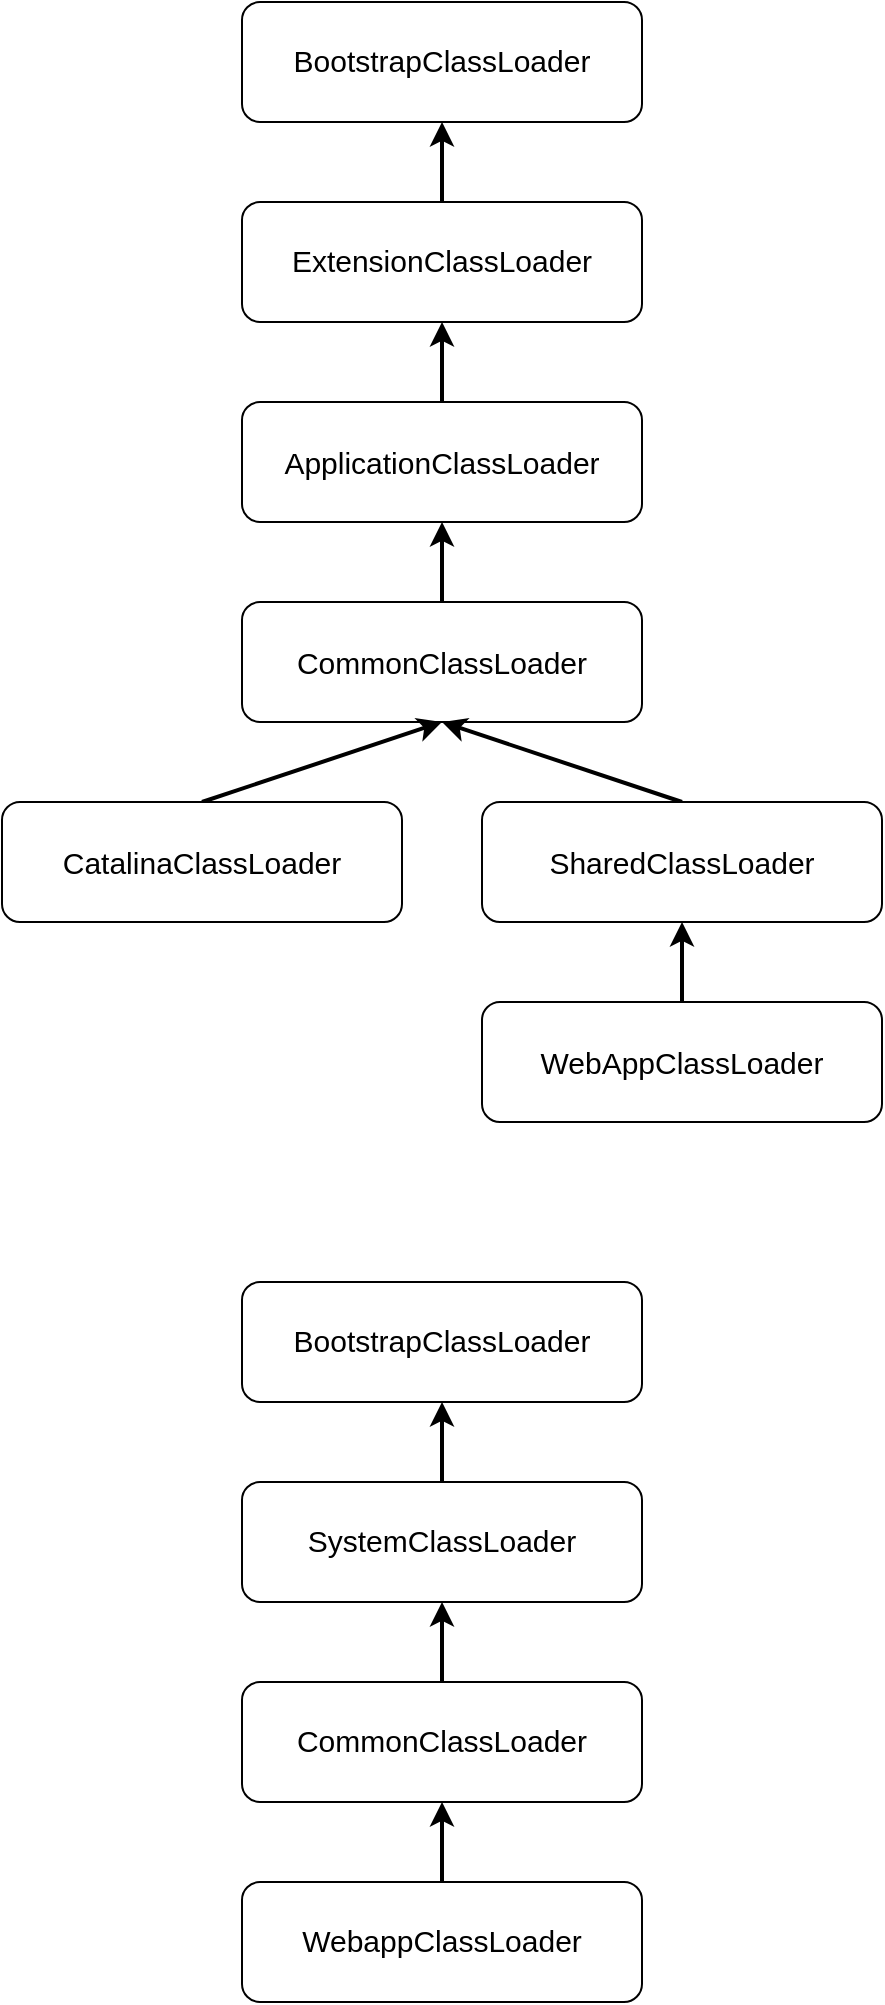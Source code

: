 <mxfile version="17.5.0" type="github">
  <diagram id="LC-mlayZsyrtB2Zl-kx3" name="Page-1">
    <mxGraphModel dx="1038" dy="547" grid="1" gridSize="10" guides="1" tooltips="1" connect="1" arrows="1" fold="1" page="1" pageScale="1" pageWidth="827" pageHeight="1169" math="0" shadow="0">
      <root>
        <mxCell id="0" />
        <mxCell id="1" parent="0" />
        <mxCell id="vT2fOAS-BkIauPyiovnA-1" value="" style="edgeStyle=orthogonalEdgeStyle;rounded=0;orthogonalLoop=1;jettySize=auto;html=1;strokeWidth=2;fontSize=15;" parent="1" source="vT2fOAS-BkIauPyiovnA-4" target="vT2fOAS-BkIauPyiovnA-2" edge="1">
          <mxGeometry relative="1" as="geometry" />
        </mxCell>
        <mxCell id="vT2fOAS-BkIauPyiovnA-2" value="&lt;p style=&quot;line-height: 1.5&quot;&gt;BootstrapClassLoader&lt;/p&gt;" style="rounded=1;whiteSpace=wrap;html=1;fontSize=15;" parent="1" vertex="1">
          <mxGeometry x="240" y="40" width="200" height="60" as="geometry" />
        </mxCell>
        <mxCell id="vT2fOAS-BkIauPyiovnA-3" value="" style="edgeStyle=orthogonalEdgeStyle;rounded=0;orthogonalLoop=1;jettySize=auto;html=1;strokeWidth=2;fontSize=15;exitX=0.5;exitY=0;exitDx=0;exitDy=0;" parent="1" source="vT2fOAS-BkIauPyiovnA-7" target="vT2fOAS-BkIauPyiovnA-4" edge="1">
          <mxGeometry relative="1" as="geometry" />
        </mxCell>
        <mxCell id="vT2fOAS-BkIauPyiovnA-4" value="&lt;p style=&quot;line-height: 1.5&quot;&gt;ExtensionClassLoader&lt;/p&gt;" style="rounded=1;whiteSpace=wrap;html=1;fontSize=15;" parent="1" vertex="1">
          <mxGeometry x="240" y="140" width="200" height="60" as="geometry" />
        </mxCell>
        <mxCell id="vT2fOAS-BkIauPyiovnA-7" value="ApplicationClassLoader" style="rounded=1;whiteSpace=wrap;html=1;fontSize=15;" parent="1" vertex="1">
          <mxGeometry x="240" y="240" width="200" height="60" as="geometry" />
        </mxCell>
        <mxCell id="vT2fOAS-BkIauPyiovnA-11" value="" style="edgeStyle=orthogonalEdgeStyle;rounded=0;orthogonalLoop=1;jettySize=auto;html=1;strokeWidth=2;" parent="1" source="vT2fOAS-BkIauPyiovnA-10" target="vT2fOAS-BkIauPyiovnA-7" edge="1">
          <mxGeometry relative="1" as="geometry" />
        </mxCell>
        <mxCell id="vT2fOAS-BkIauPyiovnA-10" value="CommonClassLoader" style="rounded=1;whiteSpace=wrap;html=1;fontSize=15;" parent="1" vertex="1">
          <mxGeometry x="240" y="340" width="200" height="60" as="geometry" />
        </mxCell>
        <mxCell id="vT2fOAS-BkIauPyiovnA-16" style="rounded=0;orthogonalLoop=1;jettySize=auto;html=1;strokeWidth=2;entryX=0.5;entryY=1;entryDx=0;entryDy=0;exitX=0.5;exitY=0;exitDx=0;exitDy=0;" parent="1" source="vT2fOAS-BkIauPyiovnA-12" target="vT2fOAS-BkIauPyiovnA-10" edge="1">
          <mxGeometry relative="1" as="geometry" />
        </mxCell>
        <mxCell id="vT2fOAS-BkIauPyiovnA-12" value="CatalinaClassLoader" style="rounded=1;whiteSpace=wrap;html=1;fontSize=15;" parent="1" vertex="1">
          <mxGeometry x="120" y="440" width="200" height="60" as="geometry" />
        </mxCell>
        <mxCell id="vT2fOAS-BkIauPyiovnA-17" style="edgeStyle=none;rounded=0;orthogonalLoop=1;jettySize=auto;html=1;entryX=0.5;entryY=1;entryDx=0;entryDy=0;strokeWidth=2;exitX=0.5;exitY=0;exitDx=0;exitDy=0;" parent="1" source="vT2fOAS-BkIauPyiovnA-13" target="vT2fOAS-BkIauPyiovnA-10" edge="1">
          <mxGeometry relative="1" as="geometry" />
        </mxCell>
        <mxCell id="vT2fOAS-BkIauPyiovnA-13" value="SharedClassLoader" style="rounded=1;whiteSpace=wrap;html=1;fontSize=15;" parent="1" vertex="1">
          <mxGeometry x="360" y="440" width="200" height="60" as="geometry" />
        </mxCell>
        <mxCell id="vT2fOAS-BkIauPyiovnA-18" style="edgeStyle=none;rounded=0;orthogonalLoop=1;jettySize=auto;html=1;entryX=0.5;entryY=1;entryDx=0;entryDy=0;strokeWidth=2;" parent="1" source="vT2fOAS-BkIauPyiovnA-14" target="vT2fOAS-BkIauPyiovnA-13" edge="1">
          <mxGeometry relative="1" as="geometry" />
        </mxCell>
        <mxCell id="vT2fOAS-BkIauPyiovnA-14" value="WebAppClassLoader" style="rounded=1;whiteSpace=wrap;html=1;fontSize=15;" parent="1" vertex="1">
          <mxGeometry x="360" y="540" width="200" height="60" as="geometry" />
        </mxCell>
        <mxCell id="3Q8lsIDjVCQCI9U3xh7F-1" value="&lt;p style=&quot;line-height: 1.5&quot;&gt;BootstrapClassLoader&lt;/p&gt;" style="rounded=1;whiteSpace=wrap;html=1;fontSize=15;" vertex="1" parent="1">
          <mxGeometry x="240" y="680" width="200" height="60" as="geometry" />
        </mxCell>
        <mxCell id="3Q8lsIDjVCQCI9U3xh7F-2" value="&lt;p style=&quot;line-height: 1.5&quot;&gt;SystemClassLoader&lt;/p&gt;" style="rounded=1;whiteSpace=wrap;html=1;fontSize=15;" vertex="1" parent="1">
          <mxGeometry x="240" y="780" width="200" height="60" as="geometry" />
        </mxCell>
        <mxCell id="3Q8lsIDjVCQCI9U3xh7F-3" value="&lt;p style=&quot;line-height: 1.5&quot;&gt;CommonClassLoader&lt;/p&gt;" style="rounded=1;whiteSpace=wrap;html=1;fontSize=15;" vertex="1" parent="1">
          <mxGeometry x="240" y="880" width="200" height="60" as="geometry" />
        </mxCell>
        <mxCell id="3Q8lsIDjVCQCI9U3xh7F-4" value="&lt;p style=&quot;line-height: 1.5&quot;&gt;WebappClassLoader&lt;/p&gt;" style="rounded=1;whiteSpace=wrap;html=1;fontSize=15;" vertex="1" parent="1">
          <mxGeometry x="240" y="980" width="200" height="60" as="geometry" />
        </mxCell>
        <mxCell id="3Q8lsIDjVCQCI9U3xh7F-5" style="edgeStyle=none;rounded=0;orthogonalLoop=1;jettySize=auto;html=1;entryX=0.5;entryY=1;entryDx=0;entryDy=0;strokeWidth=2;" edge="1" parent="1" source="3Q8lsIDjVCQCI9U3xh7F-2" target="3Q8lsIDjVCQCI9U3xh7F-1">
          <mxGeometry relative="1" as="geometry">
            <mxPoint x="470" y="550" as="sourcePoint" />
            <mxPoint x="470" y="510" as="targetPoint" />
          </mxGeometry>
        </mxCell>
        <mxCell id="3Q8lsIDjVCQCI9U3xh7F-6" style="edgeStyle=none;rounded=0;orthogonalLoop=1;jettySize=auto;html=1;entryX=0.5;entryY=1;entryDx=0;entryDy=0;strokeWidth=2;" edge="1" parent="1" source="3Q8lsIDjVCQCI9U3xh7F-3" target="3Q8lsIDjVCQCI9U3xh7F-2">
          <mxGeometry relative="1" as="geometry">
            <mxPoint x="350" y="790" as="sourcePoint" />
            <mxPoint x="350" y="750" as="targetPoint" />
          </mxGeometry>
        </mxCell>
        <mxCell id="3Q8lsIDjVCQCI9U3xh7F-7" style="edgeStyle=none;rounded=0;orthogonalLoop=1;jettySize=auto;html=1;entryX=0.5;entryY=1;entryDx=0;entryDy=0;strokeWidth=2;" edge="1" parent="1" source="3Q8lsIDjVCQCI9U3xh7F-4" target="3Q8lsIDjVCQCI9U3xh7F-3">
          <mxGeometry relative="1" as="geometry">
            <mxPoint x="360" y="800" as="sourcePoint" />
            <mxPoint x="360" y="760" as="targetPoint" />
          </mxGeometry>
        </mxCell>
      </root>
    </mxGraphModel>
  </diagram>
</mxfile>
